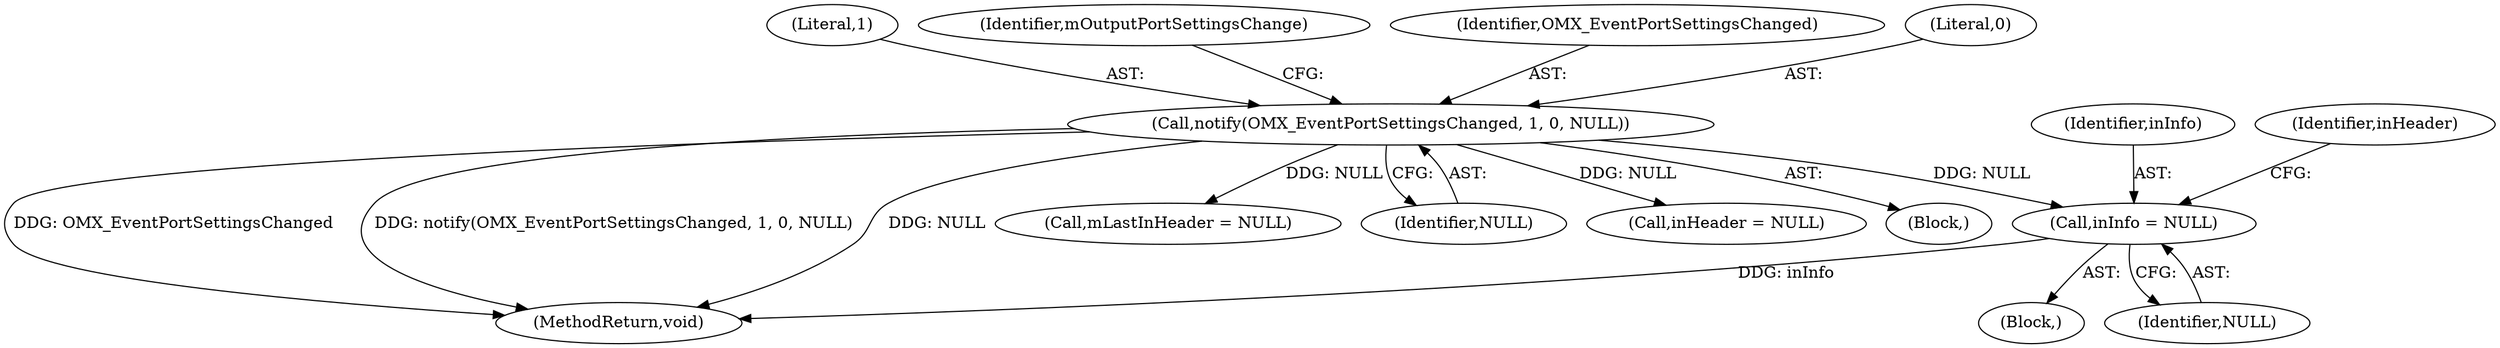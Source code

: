 digraph "0_Android_8e438e153f661e9df8db0ac41d587e940352df06@pointer" {
"1000819" [label="(Call,inInfo = NULL)"];
"1000790" [label="(Call,notify(OMX_EventPortSettingsChanged, 1, 0, NULL))"];
"1000792" [label="(Literal,1)"];
"1000820" [label="(Identifier,inInfo)"];
"1000806" [label="(Block,)"];
"1000824" [label="(Call,inHeader = NULL)"];
"1000779" [label="(Block,)"];
"1000796" [label="(Identifier,mOutputPortSettingsChange)"];
"1000821" [label="(Identifier,NULL)"];
"1000790" [label="(Call,notify(OMX_EventPortSettingsChanged, 1, 0, NULL))"];
"1001427" [label="(MethodReturn,void)"];
"1000791" [label="(Identifier,OMX_EventPortSettingsChanged)"];
"1000823" [label="(Identifier,inHeader)"];
"1000819" [label="(Call,inInfo = NULL)"];
"1000816" [label="(Call,mLastInHeader = NULL)"];
"1000794" [label="(Identifier,NULL)"];
"1000793" [label="(Literal,0)"];
"1000819" -> "1000806"  [label="AST: "];
"1000819" -> "1000821"  [label="CFG: "];
"1000820" -> "1000819"  [label="AST: "];
"1000821" -> "1000819"  [label="AST: "];
"1000823" -> "1000819"  [label="CFG: "];
"1000819" -> "1001427"  [label="DDG: inInfo"];
"1000790" -> "1000819"  [label="DDG: NULL"];
"1000790" -> "1000779"  [label="AST: "];
"1000790" -> "1000794"  [label="CFG: "];
"1000791" -> "1000790"  [label="AST: "];
"1000792" -> "1000790"  [label="AST: "];
"1000793" -> "1000790"  [label="AST: "];
"1000794" -> "1000790"  [label="AST: "];
"1000796" -> "1000790"  [label="CFG: "];
"1000790" -> "1001427"  [label="DDG: OMX_EventPortSettingsChanged"];
"1000790" -> "1001427"  [label="DDG: notify(OMX_EventPortSettingsChanged, 1, 0, NULL)"];
"1000790" -> "1001427"  [label="DDG: NULL"];
"1000790" -> "1000816"  [label="DDG: NULL"];
"1000790" -> "1000824"  [label="DDG: NULL"];
}
